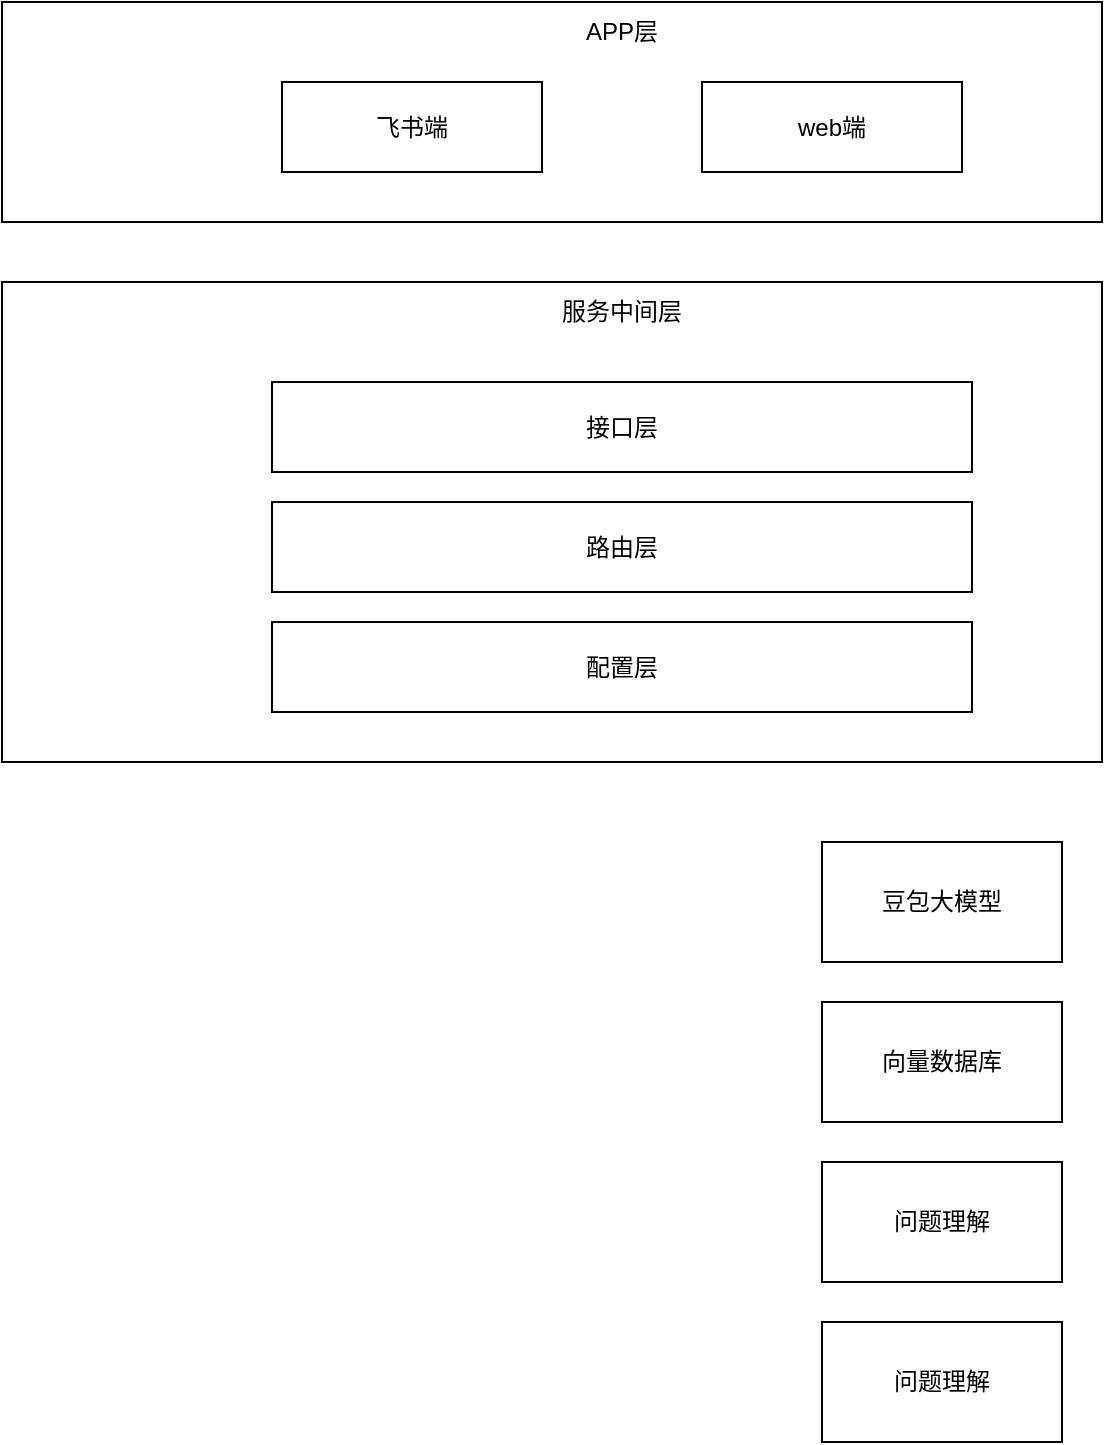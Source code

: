<mxfile version="24.7.10">
  <diagram name="第 1 页" id="WWgQ3tUUA3AuB6e9XMpF">
    <mxGraphModel dx="1242" dy="711" grid="1" gridSize="10" guides="1" tooltips="1" connect="1" arrows="1" fold="1" page="1" pageScale="1" pageWidth="827" pageHeight="1169" math="0" shadow="0">
      <root>
        <mxCell id="0" />
        <mxCell id="1" parent="0" />
        <mxCell id="y20aVYX7Z3l52XozF9h6-1" value="" style="rounded=0;whiteSpace=wrap;html=1;" vertex="1" parent="1">
          <mxGeometry x="100" y="300" width="550" height="240" as="geometry" />
        </mxCell>
        <mxCell id="y20aVYX7Z3l52XozF9h6-2" value="" style="rounded=0;whiteSpace=wrap;html=1;" vertex="1" parent="1">
          <mxGeometry x="100" y="160" width="550" height="110" as="geometry" />
        </mxCell>
        <mxCell id="y20aVYX7Z3l52XozF9h6-3" value="服务中间层" style="text;html=1;align=center;verticalAlign=middle;whiteSpace=wrap;rounded=0;" vertex="1" parent="1">
          <mxGeometry x="360" y="300" width="100" height="30" as="geometry" />
        </mxCell>
        <mxCell id="y20aVYX7Z3l52XozF9h6-5" value="APP层" style="text;html=1;align=center;verticalAlign=middle;whiteSpace=wrap;rounded=0;" vertex="1" parent="1">
          <mxGeometry x="380" y="160" width="60" height="30" as="geometry" />
        </mxCell>
        <mxCell id="y20aVYX7Z3l52XozF9h6-6" value="飞书端" style="rounded=0;whiteSpace=wrap;html=1;" vertex="1" parent="1">
          <mxGeometry x="240" y="200" width="130" height="45" as="geometry" />
        </mxCell>
        <mxCell id="y20aVYX7Z3l52XozF9h6-7" value="web端" style="rounded=0;whiteSpace=wrap;html=1;" vertex="1" parent="1">
          <mxGeometry x="450" y="200" width="130" height="45" as="geometry" />
        </mxCell>
        <mxCell id="y20aVYX7Z3l52XozF9h6-8" value="接口层" style="rounded=0;whiteSpace=wrap;html=1;" vertex="1" parent="1">
          <mxGeometry x="235" y="350" width="350" height="45" as="geometry" />
        </mxCell>
        <mxCell id="y20aVYX7Z3l52XozF9h6-9" value="路由层" style="rounded=0;whiteSpace=wrap;html=1;" vertex="1" parent="1">
          <mxGeometry x="235" y="410" width="350" height="45" as="geometry" />
        </mxCell>
        <mxCell id="y20aVYX7Z3l52XozF9h6-10" value="配置层" style="rounded=0;whiteSpace=wrap;html=1;" vertex="1" parent="1">
          <mxGeometry x="235" y="470" width="350" height="45" as="geometry" />
        </mxCell>
        <mxCell id="y20aVYX7Z3l52XozF9h6-11" value="问题理解" style="rounded=0;whiteSpace=wrap;html=1;" vertex="1" parent="1">
          <mxGeometry x="510" y="740" width="120" height="60" as="geometry" />
        </mxCell>
        <mxCell id="y20aVYX7Z3l52XozF9h6-12" value="豆包大模型" style="rounded=0;whiteSpace=wrap;html=1;" vertex="1" parent="1">
          <mxGeometry x="510" y="580" width="120" height="60" as="geometry" />
        </mxCell>
        <mxCell id="y20aVYX7Z3l52XozF9h6-13" value="向量数据库" style="rounded=0;whiteSpace=wrap;html=1;" vertex="1" parent="1">
          <mxGeometry x="510" y="660" width="120" height="60" as="geometry" />
        </mxCell>
        <mxCell id="y20aVYX7Z3l52XozF9h6-14" value="问题理解" style="rounded=0;whiteSpace=wrap;html=1;" vertex="1" parent="1">
          <mxGeometry x="510" y="820" width="120" height="60" as="geometry" />
        </mxCell>
      </root>
    </mxGraphModel>
  </diagram>
</mxfile>
